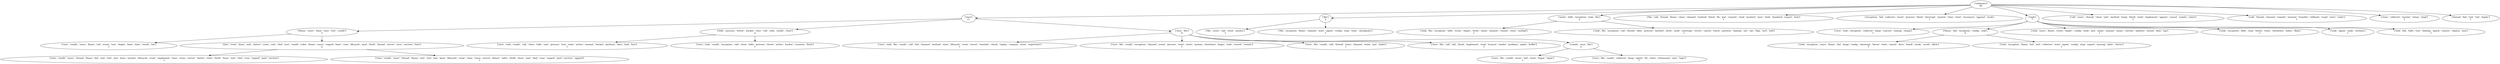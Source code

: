 strict digraph  {
	"['unknown']
28" -> "['race']
11";
	"['unknown']
28" -> "['file']
2";
	"['unknown']
28" -> "['write', 'hdfs', 'exception', 'sink', 'file']
2";
	"['unknown']
28" -> "['file', 'call', 'thread', 'flume', 'close', 'channel', 'method', 'block', 'fix', 'put', 'commit', 'read', 'monitor', 'sync', 'hold', '\
deadlock', 'expect', 'lock']
1";
	"['unknown']
28" -> "['exception', 'fail', 'collector', 'event', 'process', 'block', 'interrupt', 'system', 'time', 'rotat', 'reconnect', 'append', '\
work']
1";
	"['unknown']
28" -> "['sink']
7";
	"['unknown']
28" -> "['call', 'sourc', 'thread', 'close', 'exit', 'method', 'hang', 'block', 'node', 'implement', 'appear', 'consol', 'newlin', 'enter']
\
1";
	"['unknown']
28" -> "['call', 'thread', 'channel', 'commit', 'memori', 'transfer', 'rollback', 'coupl', 'entri', 'order']
1";
	"['unknown']
28" -> "['close', 'collector', 'master', 'setup', 'singl']
1";
	"['unknown']
28" -> "['thread', 'fail', 'exit', 'tail', 'duplic']
1";
	"['race']
11" -> "['flume', 'sourc', 'base', 'race', 'test', 'condit']
3";
	"['race']
11" -> "['hdfs', 'process', 'writer', 'bucket', 'race', 'call', 'sink', 'condit', 'close']
2";
	"['race']
11" -> "['race', 'file']
6";
	"['file']
2" -> "['file', 'sourc', 'tail', 'reset', 'produc']
1";
	"['file']
2" -> "['file', 'exception', 'flume', 'channel', 'start', 'agent', 'config', 'stop', 'relat', 'checkpoint']
1";
	"['write', 'hdfs', 'exception', 'sink', 'file']
2" -> "['sink', 'file', 'exception', 'hdfs', 'event', 'duplic', 'write', 'name', 'memori', 'runner', 'exist', 'multipl']
1";
	"['write', 'hdfs', 'exception', 'sink', 'file']
2" -> "['sink', 'file', 'exception', 'call', 'thread', 'hdfs', 'process', 'method', 'write', 'node', 'interrupt', 'revert', 'cancel', '\
check', 'perform', 'hadoop', 'set', 'rpc', 'flag', 'sort', 'end']
1";
	"['sink']
7" -> "['race', 'sink', 'exception', 'collector', 'hang', 'concurr', 'manag', 'chang']
1";
	"['sink']
7" -> "['flume', 'fail', 'exception', 'config', 'sink']
2";
	"['sink']
7" -> "['sink', 'sourc', 'flume', 'event', 'duplic', 'config', 'node', 'jira', 'name', 'semant', 'mean', 'current', 'address', 'includ', '\
idea', 'tag']
1";
	"['sink']
7" -> "['sink', 'exception', 'hdfs', 'stop', 'throw', 'state', 'shutdown', 'index', 'illeg']
1";
	"['sink']
7" -> "['sink', 'agent', 'node', 'eechain']
1";
	"['sink']
7" -> "['sink', 'fail', 'hdfs', 'test', 'hadoop', 'apach', 'cluster', 'replica', 'max']
1";
	"['flume', 'sourc', 'base', 'race', 'test', 'condit']
3" -> "['race', 'condit', 'sourc', 'flume', 'tail', 'event', 'test', 'duplic', 'base', 'data', 'result', 'nio']
1";
	"['flume', 'sourc', 'base', 'race', 'test', 'condit']
3" -> "['jira', 'creat', 'linux', 'unit', 'detect', 'cross', 'exit', 'rhel', 'test', 'condit', 'refer', 'flume', 'sourc', 'regard', 'base', '\
crea', 'lifecycle', 'pool', 'thrift', 'thread', 'server', 'race', 'environ', 'time']
2";
	"['hdfs', 'process', 'writer', 'bucket', 'race', 'call', 'sink', 'condit', 'close']
2" -> "['race', 'sink', 'condit', 'call', 'close', 'hdfs', 'exit', 'process', 'test', 'relat', 'writer', 'semant', 'bucket', 'perform', '\
data', 'lack', 'loss']
1";
	"['hdfs', 'process', 'writer', 'bucket', 'race', 'call', 'sink', 'condit', 'close']
2" -> "['race', 'sink', 'condit', 'exception', 'call', 'close', 'hdfs', 'process', 'throw', 'writer', 'bucket', 'scenerio', 'flush']
1";
	"['race', 'file']
6" -> "['race', 'sink', 'file', 'condit', 'call', 'fail', 'channel', 'method', 'start', 'lifecycle', 'creat', 'revert', 'transfer', 'check', '\
replay', 'compon', 'error', 'supervisor']
1";
	"['race', 'file']
6" -> "['race', 'file', 'condit', 'exception', 'channel', 'event', 'process', 'start', 'write', 'system', 'shutdown', 'begin', 'code', '\
record', 'remain']
1";
	"['race', 'file']
6" -> "['race', 'file', 'condit', 'call', 'thread', 'close', 'channel', 'write', 'put', 'index']
1";
	"['race', 'file']
6" -> "['race', 'file', 'call', 'tail', 'block', 'implement', 'read', 'truncat', 'reader', 'problem', 'updat', 'buffer']
1";
	"['race', 'file']
6" -> "['condit', 'race', 'file']
2";
	"['flume', 'fail', 'exception', 'config', 'sink']
2" -> "['sink', 'exception', 'sourc', 'flume', 'fail', 'hang', 'config', 'interrupt', 'throw', 'relat', 'cancel', 'deco', 'handl', 'mode', '\
avoid', 'allow']
1";
	"['flume', 'fail', 'exception', 'config', 'sink']
2" -> "['sink', 'exception', 'flume', 'fail', 'exit', 'collector', 'start', 'agent', 'config', 'stop', 'experi', 'messag', 'deliv', 'driver']
\
1";
	"['jira', 'creat', 'linux', 'unit', 'detect', 'cross', 'exit', 'rhel', 'test', 'condit', 'refer', 'flume', 'sourc', 'regard', 'base', '\
crea', 'lifecycle', 'pool', 'thrift', 'thread', 'server', 'race', 'environ', 'time']
2" -> "['race', 'condit', 'sourc', 'thread', 'flume', 'fail', 'exit', 'test', 'jira', 'base', 'system', 'lifecycle', 'creat', 'implement', '\
time', 'cross', 'server', 'detect', 'refer', 'thrift', 'linux', 'unit', 'rhel', 'crea', 'regard', 'pool', 'environ']
1";
	"['jira', 'creat', 'linux', 'unit', 'detect', 'cross', 'exit', 'rhel', 'test', 'condit', 'refer', 'flume', 'sourc', 'regard', 'base', '\
crea', 'lifecycle', 'pool', 'thrift', 'thread', 'server', 'race', 'environ', 'time']
2" -> "['race', 'condit', 'sourc', 'thread', 'flume', 'exit', 'test', 'jira', 'base', 'lifecycle', 'creat', 'time', 'cross', 'server', '\
detect', 'refer', 'thrift', 'linux', 'unit', 'rhel', 'crea', 'regard', 'pool', 'environ', 'upgrad']
1";
	"['condit', 'race', 'file']
2" -> "['race', 'file', 'condit', 'sourc', 'tail', 'reset', 'begin', 'input']
1";
	"['condit', 'race', 'file']
2" -> "['race', 'file', 'condit', 'collector', 'hang', 'agent', 'fix', 'state', 'retransmit', 'naiv', 'logic']
1";
}
